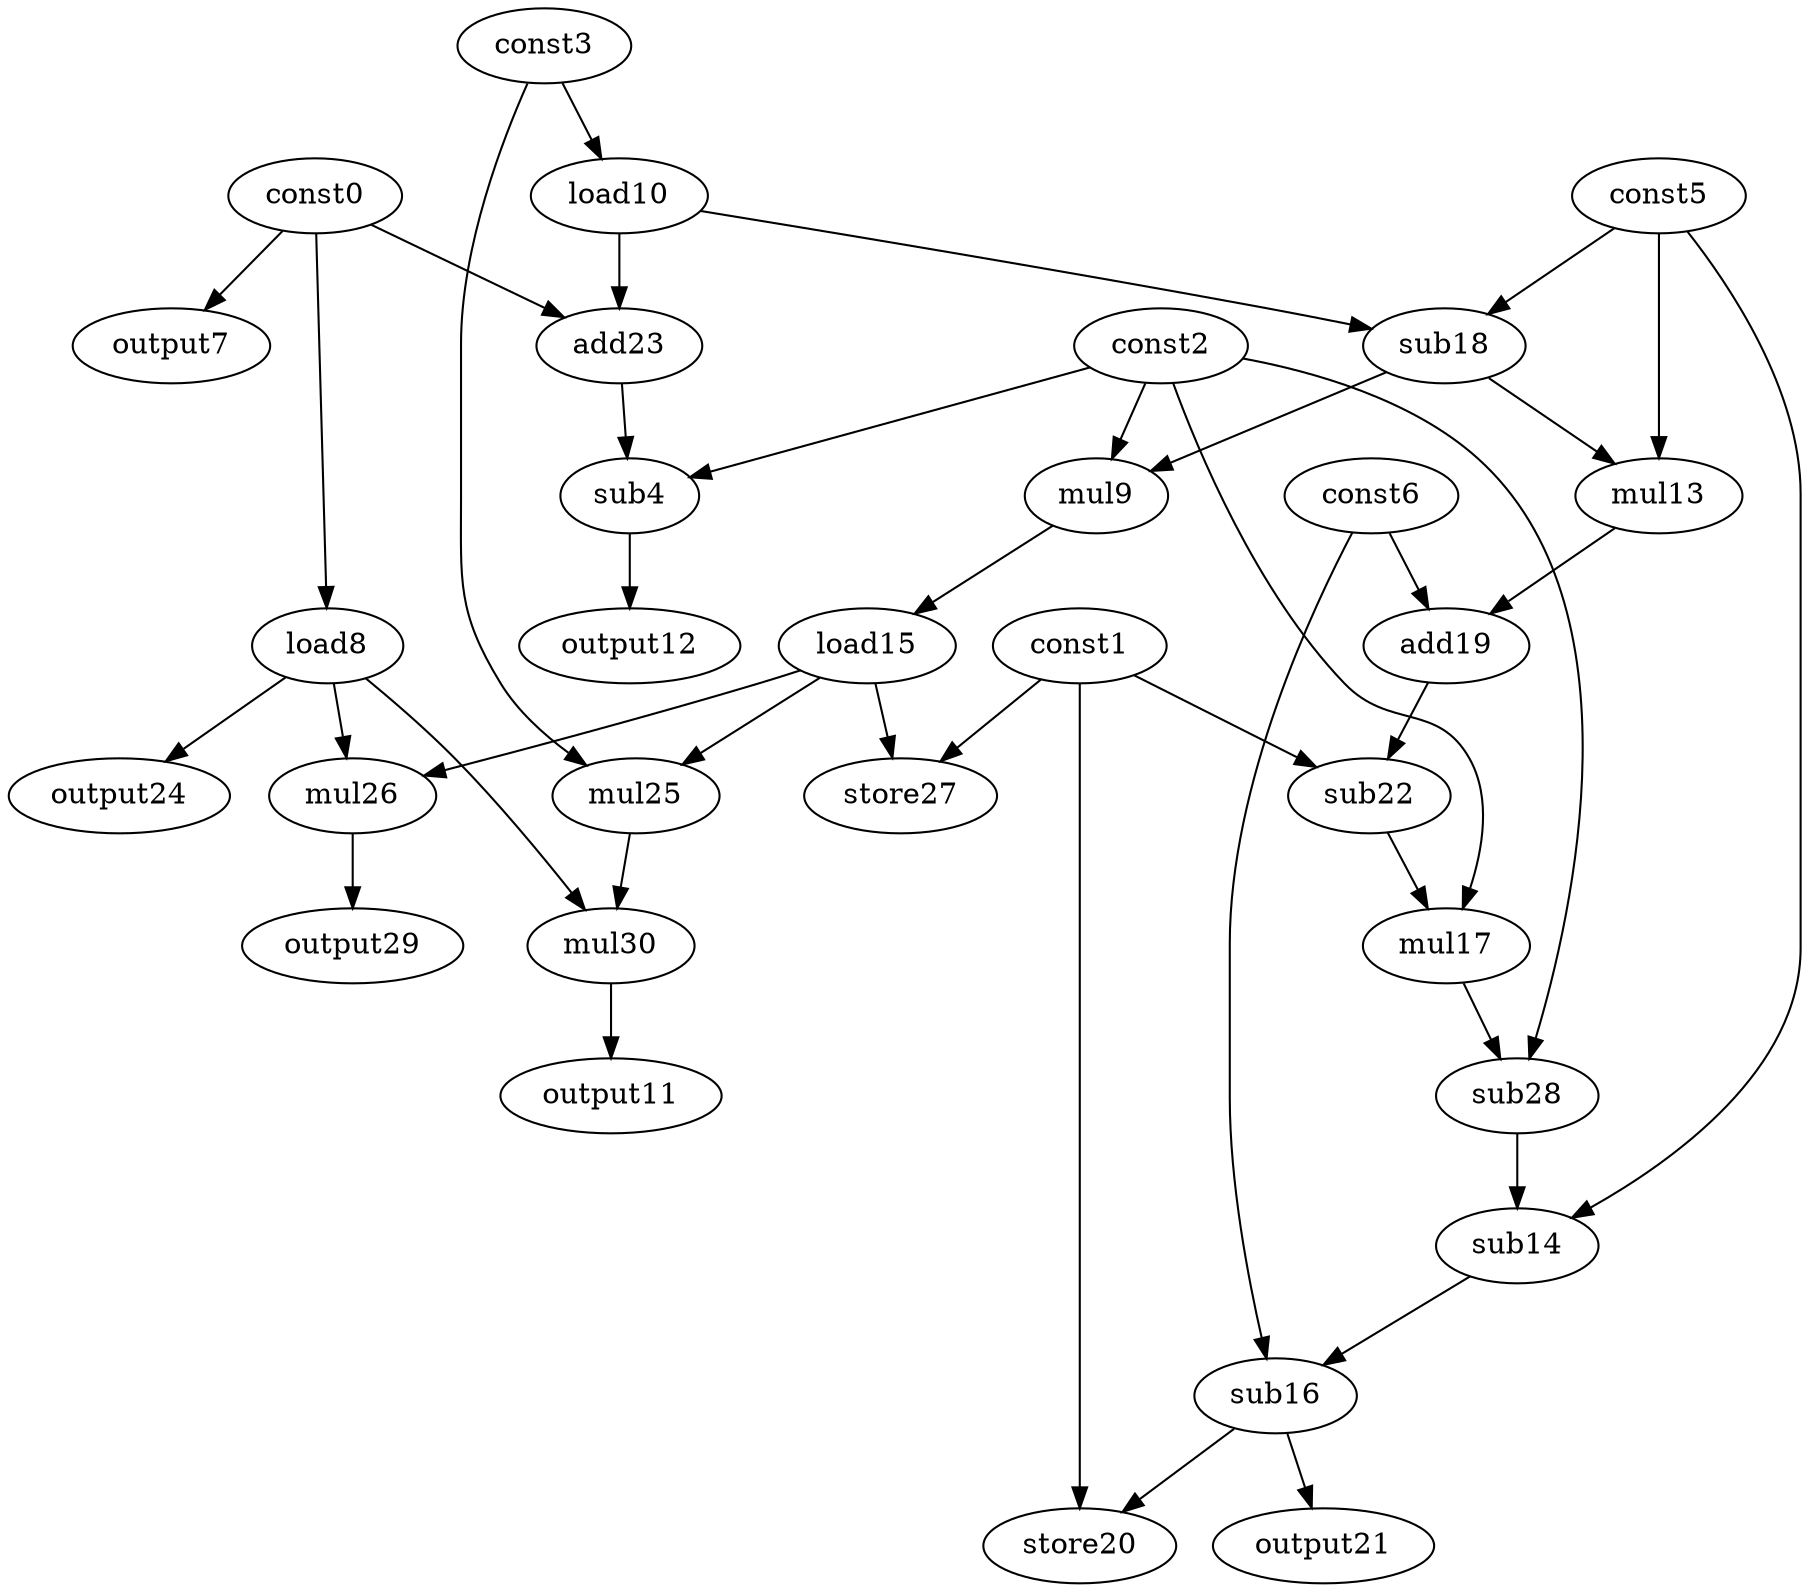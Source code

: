 digraph G { 
const0[opcode=const]; 
const1[opcode=const]; 
const2[opcode=const]; 
const3[opcode=const]; 
sub4[opcode=sub]; 
const5[opcode=const]; 
const6[opcode=const]; 
output7[opcode=output]; 
load8[opcode=load]; 
mul9[opcode=mul]; 
load10[opcode=load]; 
output11[opcode=output]; 
output12[opcode=output]; 
mul13[opcode=mul]; 
sub14[opcode=sub]; 
load15[opcode=load]; 
sub16[opcode=sub]; 
mul17[opcode=mul]; 
sub18[opcode=sub]; 
add19[opcode=add]; 
store20[opcode=store]; 
output21[opcode=output]; 
sub22[opcode=sub]; 
add23[opcode=add]; 
output24[opcode=output]; 
mul25[opcode=mul]; 
mul26[opcode=mul]; 
store27[opcode=store]; 
sub28[opcode=sub]; 
output29[opcode=output]; 
mul30[opcode=mul]; 
const0->output7[operand=0];
const0->load8[operand=0];
const3->load10[operand=0];
load10->sub18[operand=0];
const5->sub18[operand=1];
const0->add23[operand=0];
load10->add23[operand=1];
load8->output24[operand=0];
const2->sub4[operand=0];
add23->sub4[operand=1];
const2->mul9[operand=0];
sub18->mul9[operand=1];
sub18->mul13[operand=0];
const5->mul13[operand=1];
sub4->output12[operand=0];
mul9->load15[operand=0];
mul13->add19[operand=0];
const6->add19[operand=1];
const1->sub22[operand=0];
add19->sub22[operand=1];
const3->mul25[operand=0];
load15->mul25[operand=1];
load8->mul26[operand=0];
load15->mul26[operand=1];
const1->store27[operand=0];
load15->store27[operand=1];
const2->mul17[operand=0];
sub22->mul17[operand=1];
mul26->output29[operand=0];
load8->mul30[operand=0];
mul25->mul30[operand=1];
mul30->output11[operand=0];
mul17->sub28[operand=0];
const2->sub28[operand=1];
sub28->sub14[operand=0];
const5->sub14[operand=1];
sub14->sub16[operand=0];
const6->sub16[operand=1];
sub16->store20[operand=0];
const1->store20[operand=1];
sub16->output21[operand=0];
}
